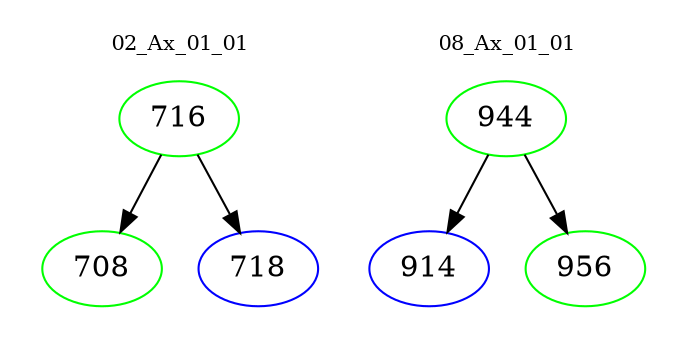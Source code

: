 digraph{
subgraph cluster_0 {
color = white
label = "02_Ax_01_01";
fontsize=10;
T0_716 [label="716", color="green"]
T0_716 -> T0_708 [color="black"]
T0_708 [label="708", color="green"]
T0_716 -> T0_718 [color="black"]
T0_718 [label="718", color="blue"]
}
subgraph cluster_1 {
color = white
label = "08_Ax_01_01";
fontsize=10;
T1_944 [label="944", color="green"]
T1_944 -> T1_914 [color="black"]
T1_914 [label="914", color="blue"]
T1_944 -> T1_956 [color="black"]
T1_956 [label="956", color="green"]
}
}
